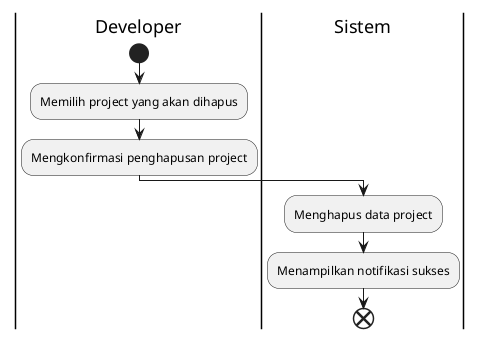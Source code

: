 @startuml delete project
|Developer|
start
:Memilih project yang akan dihapus;
:Mengkonfirmasi penghapusan project;
|Sistem|
:Menghapus data project;
:Menampilkan notifikasi sukses;
end
@enduml
